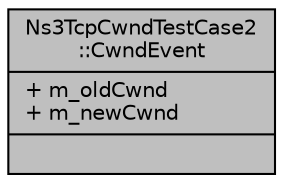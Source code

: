 digraph "Ns3TcpCwndTestCase2::CwndEvent"
{
  edge [fontname="Helvetica",fontsize="10",labelfontname="Helvetica",labelfontsize="10"];
  node [fontname="Helvetica",fontsize="10",shape=record];
  Node1 [label="{Ns3TcpCwndTestCase2\l::CwndEvent\n|+ m_oldCwnd\l+ m_newCwnd\l|}",height=0.2,width=0.4,color="black", fillcolor="grey75", style="filled", fontcolor="black"];
}
